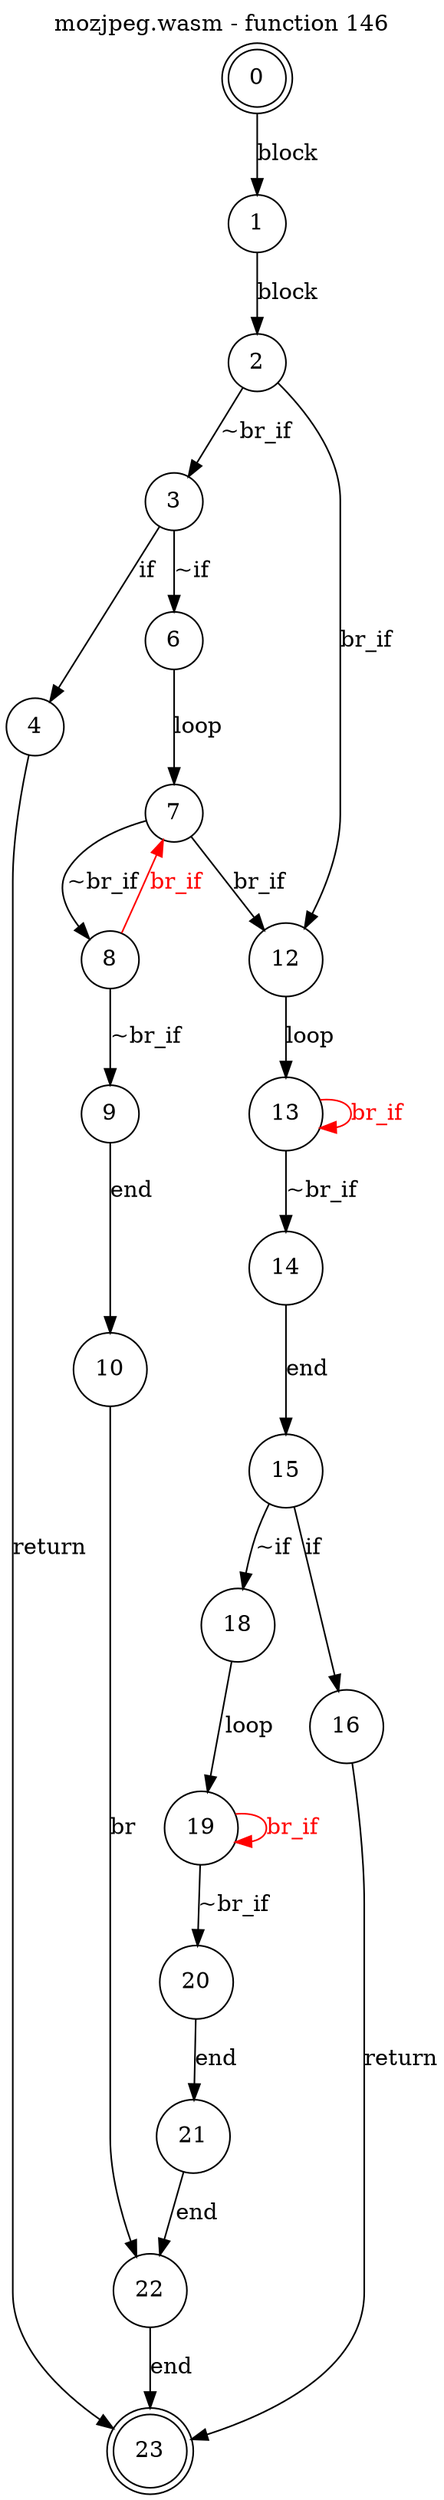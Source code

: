 digraph finite_state_machine {
    label = "mozjpeg.wasm - function 146"
    labelloc =  t
    labelfontsize = 16
    labelfontcolor = black
    labelfontname = "Helvetica"
    node [shape = doublecircle]; 0 23;
    node [shape = circle];
    0 -> 1[label="block"];
    1 -> 2[label="block"];
    2 -> 3[label="~br_if"];
    2 -> 12[label="br_if"];
    3 -> 4[label="if"];
    3 -> 6[label="~if"];
    4 -> 23[label="return"];
    6 -> 7[label="loop"];
    7 -> 8[label="~br_if"];
    7 -> 12[label="br_if"];
    8 -> 9[label="~br_if"];
    8 -> 7[color="red" fontcolor="red" label="br_if"];
    9 -> 10[label="end"];
    10 -> 22[label="br"];
    12 -> 13[label="loop"];
    13 -> 14[label="~br_if"];
    13 -> 13[color="red" fontcolor="red" label="br_if"];
    14 -> 15[label="end"];
    15 -> 16[label="if"];
    15 -> 18[label="~if"];
    16 -> 23[label="return"];
    18 -> 19[label="loop"];
    19 -> 20[label="~br_if"];
    19 -> 19[color="red" fontcolor="red" label="br_if"];
    20 -> 21[label="end"];
    21 -> 22[label="end"];
    22 -> 23[label="end"];
}
